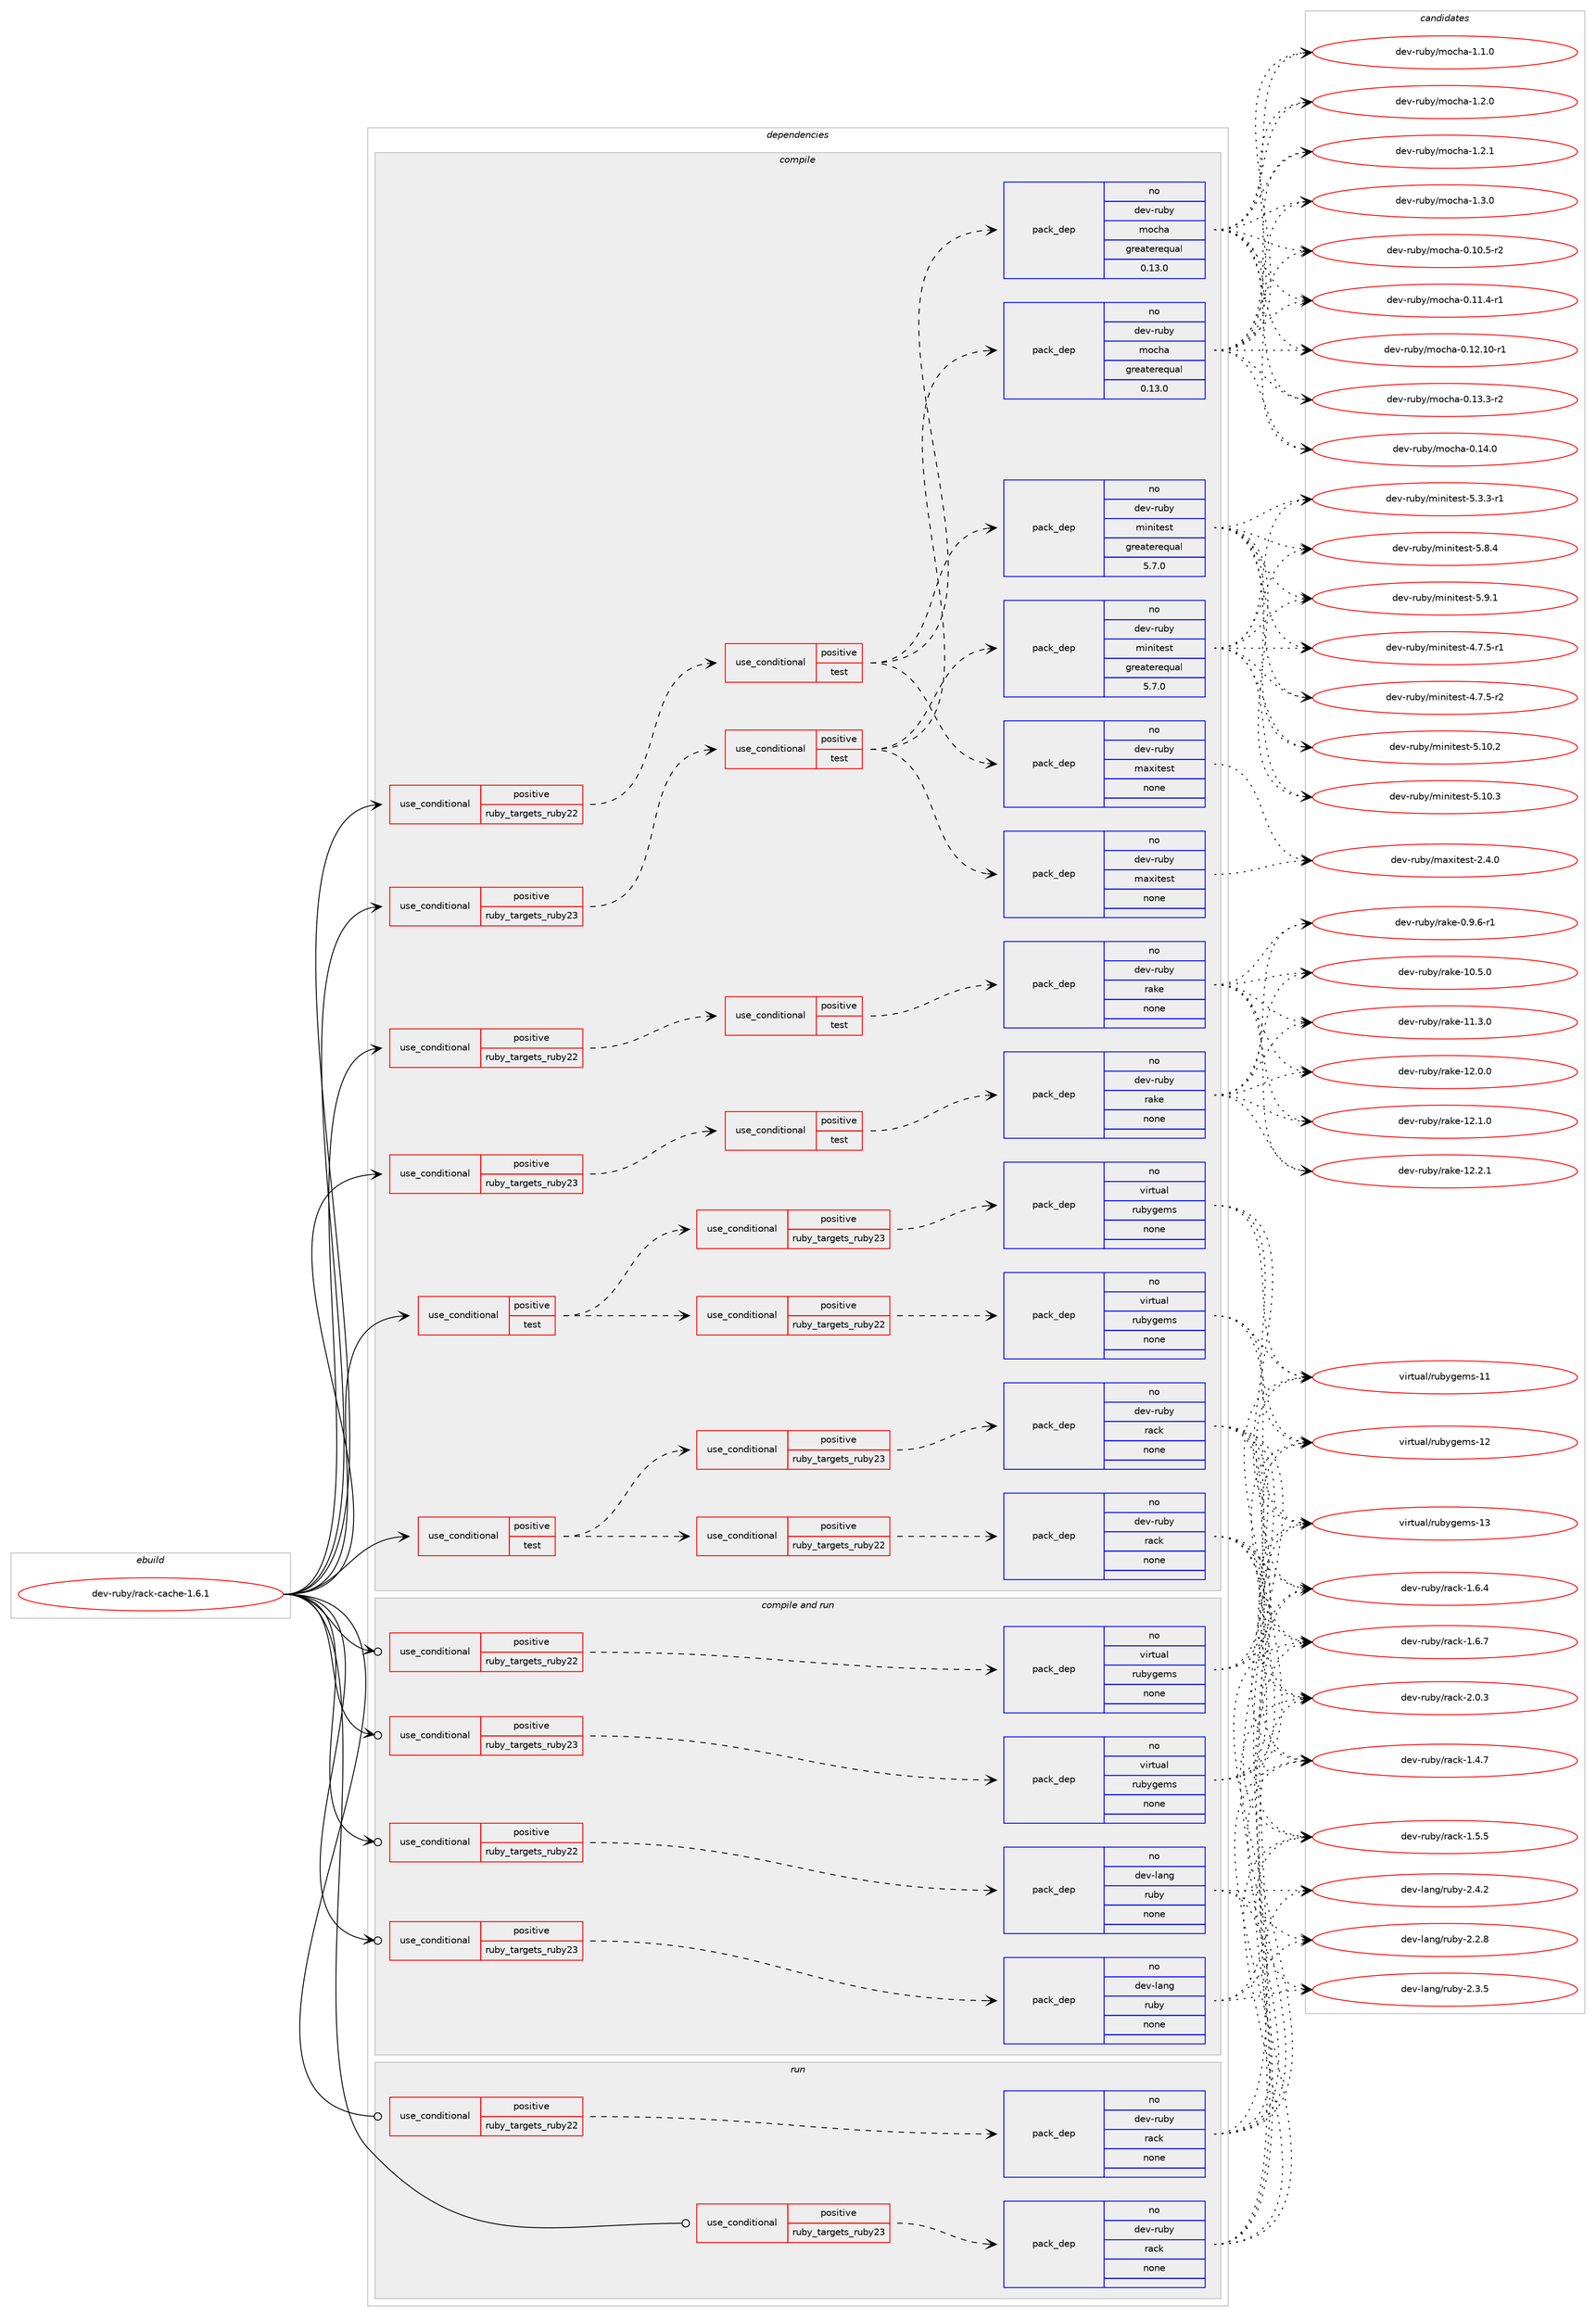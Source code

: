 digraph prolog {

# *************
# Graph options
# *************

newrank=true;
concentrate=true;
compound=true;
graph [rankdir=LR,fontname=Helvetica,fontsize=10,ranksep=1.5];#, ranksep=2.5, nodesep=0.2];
edge  [arrowhead=vee];
node  [fontname=Helvetica,fontsize=10];

# **********
# The ebuild
# **********

subgraph cluster_leftcol {
color=gray;
rank=same;
label=<<i>ebuild</i>>;
id [label="dev-ruby/rack-cache-1.6.1", color=red, width=4, href="../dev-ruby/rack-cache-1.6.1.svg"];
}

# ****************
# The dependencies
# ****************

subgraph cluster_midcol {
color=gray;
label=<<i>dependencies</i>>;
subgraph cluster_compile {
fillcolor="#eeeeee";
style=filled;
label=<<i>compile</i>>;
subgraph cond66107 {
dependency255925 [label=<<TABLE BORDER="0" CELLBORDER="1" CELLSPACING="0" CELLPADDING="4"><TR><TD ROWSPAN="3" CELLPADDING="10">use_conditional</TD></TR><TR><TD>positive</TD></TR><TR><TD>ruby_targets_ruby22</TD></TR></TABLE>>, shape=none, color=red];
subgraph cond66108 {
dependency255926 [label=<<TABLE BORDER="0" CELLBORDER="1" CELLSPACING="0" CELLPADDING="4"><TR><TD ROWSPAN="3" CELLPADDING="10">use_conditional</TD></TR><TR><TD>positive</TD></TR><TR><TD>test</TD></TR></TABLE>>, shape=none, color=red];
subgraph pack185704 {
dependency255927 [label=<<TABLE BORDER="0" CELLBORDER="1" CELLSPACING="0" CELLPADDING="4" WIDTH="220"><TR><TD ROWSPAN="6" CELLPADDING="30">pack_dep</TD></TR><TR><TD WIDTH="110">no</TD></TR><TR><TD>dev-ruby</TD></TR><TR><TD>maxitest</TD></TR><TR><TD>none</TD></TR><TR><TD></TD></TR></TABLE>>, shape=none, color=blue];
}
dependency255926:e -> dependency255927:w [weight=20,style="dashed",arrowhead="vee"];
subgraph pack185705 {
dependency255928 [label=<<TABLE BORDER="0" CELLBORDER="1" CELLSPACING="0" CELLPADDING="4" WIDTH="220"><TR><TD ROWSPAN="6" CELLPADDING="30">pack_dep</TD></TR><TR><TD WIDTH="110">no</TD></TR><TR><TD>dev-ruby</TD></TR><TR><TD>minitest</TD></TR><TR><TD>greaterequal</TD></TR><TR><TD>5.7.0</TD></TR></TABLE>>, shape=none, color=blue];
}
dependency255926:e -> dependency255928:w [weight=20,style="dashed",arrowhead="vee"];
subgraph pack185706 {
dependency255929 [label=<<TABLE BORDER="0" CELLBORDER="1" CELLSPACING="0" CELLPADDING="4" WIDTH="220"><TR><TD ROWSPAN="6" CELLPADDING="30">pack_dep</TD></TR><TR><TD WIDTH="110">no</TD></TR><TR><TD>dev-ruby</TD></TR><TR><TD>mocha</TD></TR><TR><TD>greaterequal</TD></TR><TR><TD>0.13.0</TD></TR></TABLE>>, shape=none, color=blue];
}
dependency255926:e -> dependency255929:w [weight=20,style="dashed",arrowhead="vee"];
}
dependency255925:e -> dependency255926:w [weight=20,style="dashed",arrowhead="vee"];
}
id:e -> dependency255925:w [weight=20,style="solid",arrowhead="vee"];
subgraph cond66109 {
dependency255930 [label=<<TABLE BORDER="0" CELLBORDER="1" CELLSPACING="0" CELLPADDING="4"><TR><TD ROWSPAN="3" CELLPADDING="10">use_conditional</TD></TR><TR><TD>positive</TD></TR><TR><TD>ruby_targets_ruby22</TD></TR></TABLE>>, shape=none, color=red];
subgraph cond66110 {
dependency255931 [label=<<TABLE BORDER="0" CELLBORDER="1" CELLSPACING="0" CELLPADDING="4"><TR><TD ROWSPAN="3" CELLPADDING="10">use_conditional</TD></TR><TR><TD>positive</TD></TR><TR><TD>test</TD></TR></TABLE>>, shape=none, color=red];
subgraph pack185707 {
dependency255932 [label=<<TABLE BORDER="0" CELLBORDER="1" CELLSPACING="0" CELLPADDING="4" WIDTH="220"><TR><TD ROWSPAN="6" CELLPADDING="30">pack_dep</TD></TR><TR><TD WIDTH="110">no</TD></TR><TR><TD>dev-ruby</TD></TR><TR><TD>rake</TD></TR><TR><TD>none</TD></TR><TR><TD></TD></TR></TABLE>>, shape=none, color=blue];
}
dependency255931:e -> dependency255932:w [weight=20,style="dashed",arrowhead="vee"];
}
dependency255930:e -> dependency255931:w [weight=20,style="dashed",arrowhead="vee"];
}
id:e -> dependency255930:w [weight=20,style="solid",arrowhead="vee"];
subgraph cond66111 {
dependency255933 [label=<<TABLE BORDER="0" CELLBORDER="1" CELLSPACING="0" CELLPADDING="4"><TR><TD ROWSPAN="3" CELLPADDING="10">use_conditional</TD></TR><TR><TD>positive</TD></TR><TR><TD>ruby_targets_ruby23</TD></TR></TABLE>>, shape=none, color=red];
subgraph cond66112 {
dependency255934 [label=<<TABLE BORDER="0" CELLBORDER="1" CELLSPACING="0" CELLPADDING="4"><TR><TD ROWSPAN="3" CELLPADDING="10">use_conditional</TD></TR><TR><TD>positive</TD></TR><TR><TD>test</TD></TR></TABLE>>, shape=none, color=red];
subgraph pack185708 {
dependency255935 [label=<<TABLE BORDER="0" CELLBORDER="1" CELLSPACING="0" CELLPADDING="4" WIDTH="220"><TR><TD ROWSPAN="6" CELLPADDING="30">pack_dep</TD></TR><TR><TD WIDTH="110">no</TD></TR><TR><TD>dev-ruby</TD></TR><TR><TD>maxitest</TD></TR><TR><TD>none</TD></TR><TR><TD></TD></TR></TABLE>>, shape=none, color=blue];
}
dependency255934:e -> dependency255935:w [weight=20,style="dashed",arrowhead="vee"];
subgraph pack185709 {
dependency255936 [label=<<TABLE BORDER="0" CELLBORDER="1" CELLSPACING="0" CELLPADDING="4" WIDTH="220"><TR><TD ROWSPAN="6" CELLPADDING="30">pack_dep</TD></TR><TR><TD WIDTH="110">no</TD></TR><TR><TD>dev-ruby</TD></TR><TR><TD>minitest</TD></TR><TR><TD>greaterequal</TD></TR><TR><TD>5.7.0</TD></TR></TABLE>>, shape=none, color=blue];
}
dependency255934:e -> dependency255936:w [weight=20,style="dashed",arrowhead="vee"];
subgraph pack185710 {
dependency255937 [label=<<TABLE BORDER="0" CELLBORDER="1" CELLSPACING="0" CELLPADDING="4" WIDTH="220"><TR><TD ROWSPAN="6" CELLPADDING="30">pack_dep</TD></TR><TR><TD WIDTH="110">no</TD></TR><TR><TD>dev-ruby</TD></TR><TR><TD>mocha</TD></TR><TR><TD>greaterequal</TD></TR><TR><TD>0.13.0</TD></TR></TABLE>>, shape=none, color=blue];
}
dependency255934:e -> dependency255937:w [weight=20,style="dashed",arrowhead="vee"];
}
dependency255933:e -> dependency255934:w [weight=20,style="dashed",arrowhead="vee"];
}
id:e -> dependency255933:w [weight=20,style="solid",arrowhead="vee"];
subgraph cond66113 {
dependency255938 [label=<<TABLE BORDER="0" CELLBORDER="1" CELLSPACING="0" CELLPADDING="4"><TR><TD ROWSPAN="3" CELLPADDING="10">use_conditional</TD></TR><TR><TD>positive</TD></TR><TR><TD>ruby_targets_ruby23</TD></TR></TABLE>>, shape=none, color=red];
subgraph cond66114 {
dependency255939 [label=<<TABLE BORDER="0" CELLBORDER="1" CELLSPACING="0" CELLPADDING="4"><TR><TD ROWSPAN="3" CELLPADDING="10">use_conditional</TD></TR><TR><TD>positive</TD></TR><TR><TD>test</TD></TR></TABLE>>, shape=none, color=red];
subgraph pack185711 {
dependency255940 [label=<<TABLE BORDER="0" CELLBORDER="1" CELLSPACING="0" CELLPADDING="4" WIDTH="220"><TR><TD ROWSPAN="6" CELLPADDING="30">pack_dep</TD></TR><TR><TD WIDTH="110">no</TD></TR><TR><TD>dev-ruby</TD></TR><TR><TD>rake</TD></TR><TR><TD>none</TD></TR><TR><TD></TD></TR></TABLE>>, shape=none, color=blue];
}
dependency255939:e -> dependency255940:w [weight=20,style="dashed",arrowhead="vee"];
}
dependency255938:e -> dependency255939:w [weight=20,style="dashed",arrowhead="vee"];
}
id:e -> dependency255938:w [weight=20,style="solid",arrowhead="vee"];
subgraph cond66115 {
dependency255941 [label=<<TABLE BORDER="0" CELLBORDER="1" CELLSPACING="0" CELLPADDING="4"><TR><TD ROWSPAN="3" CELLPADDING="10">use_conditional</TD></TR><TR><TD>positive</TD></TR><TR><TD>test</TD></TR></TABLE>>, shape=none, color=red];
subgraph cond66116 {
dependency255942 [label=<<TABLE BORDER="0" CELLBORDER="1" CELLSPACING="0" CELLPADDING="4"><TR><TD ROWSPAN="3" CELLPADDING="10">use_conditional</TD></TR><TR><TD>positive</TD></TR><TR><TD>ruby_targets_ruby22</TD></TR></TABLE>>, shape=none, color=red];
subgraph pack185712 {
dependency255943 [label=<<TABLE BORDER="0" CELLBORDER="1" CELLSPACING="0" CELLPADDING="4" WIDTH="220"><TR><TD ROWSPAN="6" CELLPADDING="30">pack_dep</TD></TR><TR><TD WIDTH="110">no</TD></TR><TR><TD>dev-ruby</TD></TR><TR><TD>rack</TD></TR><TR><TD>none</TD></TR><TR><TD></TD></TR></TABLE>>, shape=none, color=blue];
}
dependency255942:e -> dependency255943:w [weight=20,style="dashed",arrowhead="vee"];
}
dependency255941:e -> dependency255942:w [weight=20,style="dashed",arrowhead="vee"];
subgraph cond66117 {
dependency255944 [label=<<TABLE BORDER="0" CELLBORDER="1" CELLSPACING="0" CELLPADDING="4"><TR><TD ROWSPAN="3" CELLPADDING="10">use_conditional</TD></TR><TR><TD>positive</TD></TR><TR><TD>ruby_targets_ruby23</TD></TR></TABLE>>, shape=none, color=red];
subgraph pack185713 {
dependency255945 [label=<<TABLE BORDER="0" CELLBORDER="1" CELLSPACING="0" CELLPADDING="4" WIDTH="220"><TR><TD ROWSPAN="6" CELLPADDING="30">pack_dep</TD></TR><TR><TD WIDTH="110">no</TD></TR><TR><TD>dev-ruby</TD></TR><TR><TD>rack</TD></TR><TR><TD>none</TD></TR><TR><TD></TD></TR></TABLE>>, shape=none, color=blue];
}
dependency255944:e -> dependency255945:w [weight=20,style="dashed",arrowhead="vee"];
}
dependency255941:e -> dependency255944:w [weight=20,style="dashed",arrowhead="vee"];
}
id:e -> dependency255941:w [weight=20,style="solid",arrowhead="vee"];
subgraph cond66118 {
dependency255946 [label=<<TABLE BORDER="0" CELLBORDER="1" CELLSPACING="0" CELLPADDING="4"><TR><TD ROWSPAN="3" CELLPADDING="10">use_conditional</TD></TR><TR><TD>positive</TD></TR><TR><TD>test</TD></TR></TABLE>>, shape=none, color=red];
subgraph cond66119 {
dependency255947 [label=<<TABLE BORDER="0" CELLBORDER="1" CELLSPACING="0" CELLPADDING="4"><TR><TD ROWSPAN="3" CELLPADDING="10">use_conditional</TD></TR><TR><TD>positive</TD></TR><TR><TD>ruby_targets_ruby22</TD></TR></TABLE>>, shape=none, color=red];
subgraph pack185714 {
dependency255948 [label=<<TABLE BORDER="0" CELLBORDER="1" CELLSPACING="0" CELLPADDING="4" WIDTH="220"><TR><TD ROWSPAN="6" CELLPADDING="30">pack_dep</TD></TR><TR><TD WIDTH="110">no</TD></TR><TR><TD>virtual</TD></TR><TR><TD>rubygems</TD></TR><TR><TD>none</TD></TR><TR><TD></TD></TR></TABLE>>, shape=none, color=blue];
}
dependency255947:e -> dependency255948:w [weight=20,style="dashed",arrowhead="vee"];
}
dependency255946:e -> dependency255947:w [weight=20,style="dashed",arrowhead="vee"];
subgraph cond66120 {
dependency255949 [label=<<TABLE BORDER="0" CELLBORDER="1" CELLSPACING="0" CELLPADDING="4"><TR><TD ROWSPAN="3" CELLPADDING="10">use_conditional</TD></TR><TR><TD>positive</TD></TR><TR><TD>ruby_targets_ruby23</TD></TR></TABLE>>, shape=none, color=red];
subgraph pack185715 {
dependency255950 [label=<<TABLE BORDER="0" CELLBORDER="1" CELLSPACING="0" CELLPADDING="4" WIDTH="220"><TR><TD ROWSPAN="6" CELLPADDING="30">pack_dep</TD></TR><TR><TD WIDTH="110">no</TD></TR><TR><TD>virtual</TD></TR><TR><TD>rubygems</TD></TR><TR><TD>none</TD></TR><TR><TD></TD></TR></TABLE>>, shape=none, color=blue];
}
dependency255949:e -> dependency255950:w [weight=20,style="dashed",arrowhead="vee"];
}
dependency255946:e -> dependency255949:w [weight=20,style="dashed",arrowhead="vee"];
}
id:e -> dependency255946:w [weight=20,style="solid",arrowhead="vee"];
}
subgraph cluster_compileandrun {
fillcolor="#eeeeee";
style=filled;
label=<<i>compile and run</i>>;
subgraph cond66121 {
dependency255951 [label=<<TABLE BORDER="0" CELLBORDER="1" CELLSPACING="0" CELLPADDING="4"><TR><TD ROWSPAN="3" CELLPADDING="10">use_conditional</TD></TR><TR><TD>positive</TD></TR><TR><TD>ruby_targets_ruby22</TD></TR></TABLE>>, shape=none, color=red];
subgraph pack185716 {
dependency255952 [label=<<TABLE BORDER="0" CELLBORDER="1" CELLSPACING="0" CELLPADDING="4" WIDTH="220"><TR><TD ROWSPAN="6" CELLPADDING="30">pack_dep</TD></TR><TR><TD WIDTH="110">no</TD></TR><TR><TD>dev-lang</TD></TR><TR><TD>ruby</TD></TR><TR><TD>none</TD></TR><TR><TD></TD></TR></TABLE>>, shape=none, color=blue];
}
dependency255951:e -> dependency255952:w [weight=20,style="dashed",arrowhead="vee"];
}
id:e -> dependency255951:w [weight=20,style="solid",arrowhead="odotvee"];
subgraph cond66122 {
dependency255953 [label=<<TABLE BORDER="0" CELLBORDER="1" CELLSPACING="0" CELLPADDING="4"><TR><TD ROWSPAN="3" CELLPADDING="10">use_conditional</TD></TR><TR><TD>positive</TD></TR><TR><TD>ruby_targets_ruby22</TD></TR></TABLE>>, shape=none, color=red];
subgraph pack185717 {
dependency255954 [label=<<TABLE BORDER="0" CELLBORDER="1" CELLSPACING="0" CELLPADDING="4" WIDTH="220"><TR><TD ROWSPAN="6" CELLPADDING="30">pack_dep</TD></TR><TR><TD WIDTH="110">no</TD></TR><TR><TD>virtual</TD></TR><TR><TD>rubygems</TD></TR><TR><TD>none</TD></TR><TR><TD></TD></TR></TABLE>>, shape=none, color=blue];
}
dependency255953:e -> dependency255954:w [weight=20,style="dashed",arrowhead="vee"];
}
id:e -> dependency255953:w [weight=20,style="solid",arrowhead="odotvee"];
subgraph cond66123 {
dependency255955 [label=<<TABLE BORDER="0" CELLBORDER="1" CELLSPACING="0" CELLPADDING="4"><TR><TD ROWSPAN="3" CELLPADDING="10">use_conditional</TD></TR><TR><TD>positive</TD></TR><TR><TD>ruby_targets_ruby23</TD></TR></TABLE>>, shape=none, color=red];
subgraph pack185718 {
dependency255956 [label=<<TABLE BORDER="0" CELLBORDER="1" CELLSPACING="0" CELLPADDING="4" WIDTH="220"><TR><TD ROWSPAN="6" CELLPADDING="30">pack_dep</TD></TR><TR><TD WIDTH="110">no</TD></TR><TR><TD>dev-lang</TD></TR><TR><TD>ruby</TD></TR><TR><TD>none</TD></TR><TR><TD></TD></TR></TABLE>>, shape=none, color=blue];
}
dependency255955:e -> dependency255956:w [weight=20,style="dashed",arrowhead="vee"];
}
id:e -> dependency255955:w [weight=20,style="solid",arrowhead="odotvee"];
subgraph cond66124 {
dependency255957 [label=<<TABLE BORDER="0" CELLBORDER="1" CELLSPACING="0" CELLPADDING="4"><TR><TD ROWSPAN="3" CELLPADDING="10">use_conditional</TD></TR><TR><TD>positive</TD></TR><TR><TD>ruby_targets_ruby23</TD></TR></TABLE>>, shape=none, color=red];
subgraph pack185719 {
dependency255958 [label=<<TABLE BORDER="0" CELLBORDER="1" CELLSPACING="0" CELLPADDING="4" WIDTH="220"><TR><TD ROWSPAN="6" CELLPADDING="30">pack_dep</TD></TR><TR><TD WIDTH="110">no</TD></TR><TR><TD>virtual</TD></TR><TR><TD>rubygems</TD></TR><TR><TD>none</TD></TR><TR><TD></TD></TR></TABLE>>, shape=none, color=blue];
}
dependency255957:e -> dependency255958:w [weight=20,style="dashed",arrowhead="vee"];
}
id:e -> dependency255957:w [weight=20,style="solid",arrowhead="odotvee"];
}
subgraph cluster_run {
fillcolor="#eeeeee";
style=filled;
label=<<i>run</i>>;
subgraph cond66125 {
dependency255959 [label=<<TABLE BORDER="0" CELLBORDER="1" CELLSPACING="0" CELLPADDING="4"><TR><TD ROWSPAN="3" CELLPADDING="10">use_conditional</TD></TR><TR><TD>positive</TD></TR><TR><TD>ruby_targets_ruby22</TD></TR></TABLE>>, shape=none, color=red];
subgraph pack185720 {
dependency255960 [label=<<TABLE BORDER="0" CELLBORDER="1" CELLSPACING="0" CELLPADDING="4" WIDTH="220"><TR><TD ROWSPAN="6" CELLPADDING="30">pack_dep</TD></TR><TR><TD WIDTH="110">no</TD></TR><TR><TD>dev-ruby</TD></TR><TR><TD>rack</TD></TR><TR><TD>none</TD></TR><TR><TD></TD></TR></TABLE>>, shape=none, color=blue];
}
dependency255959:e -> dependency255960:w [weight=20,style="dashed",arrowhead="vee"];
}
id:e -> dependency255959:w [weight=20,style="solid",arrowhead="odot"];
subgraph cond66126 {
dependency255961 [label=<<TABLE BORDER="0" CELLBORDER="1" CELLSPACING="0" CELLPADDING="4"><TR><TD ROWSPAN="3" CELLPADDING="10">use_conditional</TD></TR><TR><TD>positive</TD></TR><TR><TD>ruby_targets_ruby23</TD></TR></TABLE>>, shape=none, color=red];
subgraph pack185721 {
dependency255962 [label=<<TABLE BORDER="0" CELLBORDER="1" CELLSPACING="0" CELLPADDING="4" WIDTH="220"><TR><TD ROWSPAN="6" CELLPADDING="30">pack_dep</TD></TR><TR><TD WIDTH="110">no</TD></TR><TR><TD>dev-ruby</TD></TR><TR><TD>rack</TD></TR><TR><TD>none</TD></TR><TR><TD></TD></TR></TABLE>>, shape=none, color=blue];
}
dependency255961:e -> dependency255962:w [weight=20,style="dashed",arrowhead="vee"];
}
id:e -> dependency255961:w [weight=20,style="solid",arrowhead="odot"];
}
}

# **************
# The candidates
# **************

subgraph cluster_choices {
rank=same;
color=gray;
label=<<i>candidates</i>>;

subgraph choice185704 {
color=black;
nodesep=1;
choice10010111845114117981214710997120105116101115116455046524648 [label="dev-ruby/maxitest-2.4.0", color=red, width=4,href="../dev-ruby/maxitest-2.4.0.svg"];
dependency255927:e -> choice10010111845114117981214710997120105116101115116455046524648:w [style=dotted,weight="100"];
}
subgraph choice185705 {
color=black;
nodesep=1;
choice1001011184511411798121471091051101051161011151164552465546534511449 [label="dev-ruby/minitest-4.7.5-r1", color=red, width=4,href="../dev-ruby/minitest-4.7.5-r1.svg"];
choice1001011184511411798121471091051101051161011151164552465546534511450 [label="dev-ruby/minitest-4.7.5-r2", color=red, width=4,href="../dev-ruby/minitest-4.7.5-r2.svg"];
choice10010111845114117981214710910511010511610111511645534649484650 [label="dev-ruby/minitest-5.10.2", color=red, width=4,href="../dev-ruby/minitest-5.10.2.svg"];
choice10010111845114117981214710910511010511610111511645534649484651 [label="dev-ruby/minitest-5.10.3", color=red, width=4,href="../dev-ruby/minitest-5.10.3.svg"];
choice1001011184511411798121471091051101051161011151164553465146514511449 [label="dev-ruby/minitest-5.3.3-r1", color=red, width=4,href="../dev-ruby/minitest-5.3.3-r1.svg"];
choice100101118451141179812147109105110105116101115116455346564652 [label="dev-ruby/minitest-5.8.4", color=red, width=4,href="../dev-ruby/minitest-5.8.4.svg"];
choice100101118451141179812147109105110105116101115116455346574649 [label="dev-ruby/minitest-5.9.1", color=red, width=4,href="../dev-ruby/minitest-5.9.1.svg"];
dependency255928:e -> choice1001011184511411798121471091051101051161011151164552465546534511449:w [style=dotted,weight="100"];
dependency255928:e -> choice1001011184511411798121471091051101051161011151164552465546534511450:w [style=dotted,weight="100"];
dependency255928:e -> choice10010111845114117981214710910511010511610111511645534649484650:w [style=dotted,weight="100"];
dependency255928:e -> choice10010111845114117981214710910511010511610111511645534649484651:w [style=dotted,weight="100"];
dependency255928:e -> choice1001011184511411798121471091051101051161011151164553465146514511449:w [style=dotted,weight="100"];
dependency255928:e -> choice100101118451141179812147109105110105116101115116455346564652:w [style=dotted,weight="100"];
dependency255928:e -> choice100101118451141179812147109105110105116101115116455346574649:w [style=dotted,weight="100"];
}
subgraph choice185706 {
color=black;
nodesep=1;
choice1001011184511411798121471091119910497454846494846534511450 [label="dev-ruby/mocha-0.10.5-r2", color=red, width=4,href="../dev-ruby/mocha-0.10.5-r2.svg"];
choice1001011184511411798121471091119910497454846494946524511449 [label="dev-ruby/mocha-0.11.4-r1", color=red, width=4,href="../dev-ruby/mocha-0.11.4-r1.svg"];
choice100101118451141179812147109111991049745484649504649484511449 [label="dev-ruby/mocha-0.12.10-r1", color=red, width=4,href="../dev-ruby/mocha-0.12.10-r1.svg"];
choice1001011184511411798121471091119910497454846495146514511450 [label="dev-ruby/mocha-0.13.3-r2", color=red, width=4,href="../dev-ruby/mocha-0.13.3-r2.svg"];
choice100101118451141179812147109111991049745484649524648 [label="dev-ruby/mocha-0.14.0", color=red, width=4,href="../dev-ruby/mocha-0.14.0.svg"];
choice1001011184511411798121471091119910497454946494648 [label="dev-ruby/mocha-1.1.0", color=red, width=4,href="../dev-ruby/mocha-1.1.0.svg"];
choice1001011184511411798121471091119910497454946504648 [label="dev-ruby/mocha-1.2.0", color=red, width=4,href="../dev-ruby/mocha-1.2.0.svg"];
choice1001011184511411798121471091119910497454946504649 [label="dev-ruby/mocha-1.2.1", color=red, width=4,href="../dev-ruby/mocha-1.2.1.svg"];
choice1001011184511411798121471091119910497454946514648 [label="dev-ruby/mocha-1.3.0", color=red, width=4,href="../dev-ruby/mocha-1.3.0.svg"];
dependency255929:e -> choice1001011184511411798121471091119910497454846494846534511450:w [style=dotted,weight="100"];
dependency255929:e -> choice1001011184511411798121471091119910497454846494946524511449:w [style=dotted,weight="100"];
dependency255929:e -> choice100101118451141179812147109111991049745484649504649484511449:w [style=dotted,weight="100"];
dependency255929:e -> choice1001011184511411798121471091119910497454846495146514511450:w [style=dotted,weight="100"];
dependency255929:e -> choice100101118451141179812147109111991049745484649524648:w [style=dotted,weight="100"];
dependency255929:e -> choice1001011184511411798121471091119910497454946494648:w [style=dotted,weight="100"];
dependency255929:e -> choice1001011184511411798121471091119910497454946504648:w [style=dotted,weight="100"];
dependency255929:e -> choice1001011184511411798121471091119910497454946504649:w [style=dotted,weight="100"];
dependency255929:e -> choice1001011184511411798121471091119910497454946514648:w [style=dotted,weight="100"];
}
subgraph choice185707 {
color=black;
nodesep=1;
choice100101118451141179812147114971071014548465746544511449 [label="dev-ruby/rake-0.9.6-r1", color=red, width=4,href="../dev-ruby/rake-0.9.6-r1.svg"];
choice1001011184511411798121471149710710145494846534648 [label="dev-ruby/rake-10.5.0", color=red, width=4,href="../dev-ruby/rake-10.5.0.svg"];
choice1001011184511411798121471149710710145494946514648 [label="dev-ruby/rake-11.3.0", color=red, width=4,href="../dev-ruby/rake-11.3.0.svg"];
choice1001011184511411798121471149710710145495046484648 [label="dev-ruby/rake-12.0.0", color=red, width=4,href="../dev-ruby/rake-12.0.0.svg"];
choice1001011184511411798121471149710710145495046494648 [label="dev-ruby/rake-12.1.0", color=red, width=4,href="../dev-ruby/rake-12.1.0.svg"];
choice1001011184511411798121471149710710145495046504649 [label="dev-ruby/rake-12.2.1", color=red, width=4,href="../dev-ruby/rake-12.2.1.svg"];
dependency255932:e -> choice100101118451141179812147114971071014548465746544511449:w [style=dotted,weight="100"];
dependency255932:e -> choice1001011184511411798121471149710710145494846534648:w [style=dotted,weight="100"];
dependency255932:e -> choice1001011184511411798121471149710710145494946514648:w [style=dotted,weight="100"];
dependency255932:e -> choice1001011184511411798121471149710710145495046484648:w [style=dotted,weight="100"];
dependency255932:e -> choice1001011184511411798121471149710710145495046494648:w [style=dotted,weight="100"];
dependency255932:e -> choice1001011184511411798121471149710710145495046504649:w [style=dotted,weight="100"];
}
subgraph choice185708 {
color=black;
nodesep=1;
choice10010111845114117981214710997120105116101115116455046524648 [label="dev-ruby/maxitest-2.4.0", color=red, width=4,href="../dev-ruby/maxitest-2.4.0.svg"];
dependency255935:e -> choice10010111845114117981214710997120105116101115116455046524648:w [style=dotted,weight="100"];
}
subgraph choice185709 {
color=black;
nodesep=1;
choice1001011184511411798121471091051101051161011151164552465546534511449 [label="dev-ruby/minitest-4.7.5-r1", color=red, width=4,href="../dev-ruby/minitest-4.7.5-r1.svg"];
choice1001011184511411798121471091051101051161011151164552465546534511450 [label="dev-ruby/minitest-4.7.5-r2", color=red, width=4,href="../dev-ruby/minitest-4.7.5-r2.svg"];
choice10010111845114117981214710910511010511610111511645534649484650 [label="dev-ruby/minitest-5.10.2", color=red, width=4,href="../dev-ruby/minitest-5.10.2.svg"];
choice10010111845114117981214710910511010511610111511645534649484651 [label="dev-ruby/minitest-5.10.3", color=red, width=4,href="../dev-ruby/minitest-5.10.3.svg"];
choice1001011184511411798121471091051101051161011151164553465146514511449 [label="dev-ruby/minitest-5.3.3-r1", color=red, width=4,href="../dev-ruby/minitest-5.3.3-r1.svg"];
choice100101118451141179812147109105110105116101115116455346564652 [label="dev-ruby/minitest-5.8.4", color=red, width=4,href="../dev-ruby/minitest-5.8.4.svg"];
choice100101118451141179812147109105110105116101115116455346574649 [label="dev-ruby/minitest-5.9.1", color=red, width=4,href="../dev-ruby/minitest-5.9.1.svg"];
dependency255936:e -> choice1001011184511411798121471091051101051161011151164552465546534511449:w [style=dotted,weight="100"];
dependency255936:e -> choice1001011184511411798121471091051101051161011151164552465546534511450:w [style=dotted,weight="100"];
dependency255936:e -> choice10010111845114117981214710910511010511610111511645534649484650:w [style=dotted,weight="100"];
dependency255936:e -> choice10010111845114117981214710910511010511610111511645534649484651:w [style=dotted,weight="100"];
dependency255936:e -> choice1001011184511411798121471091051101051161011151164553465146514511449:w [style=dotted,weight="100"];
dependency255936:e -> choice100101118451141179812147109105110105116101115116455346564652:w [style=dotted,weight="100"];
dependency255936:e -> choice100101118451141179812147109105110105116101115116455346574649:w [style=dotted,weight="100"];
}
subgraph choice185710 {
color=black;
nodesep=1;
choice1001011184511411798121471091119910497454846494846534511450 [label="dev-ruby/mocha-0.10.5-r2", color=red, width=4,href="../dev-ruby/mocha-0.10.5-r2.svg"];
choice1001011184511411798121471091119910497454846494946524511449 [label="dev-ruby/mocha-0.11.4-r1", color=red, width=4,href="../dev-ruby/mocha-0.11.4-r1.svg"];
choice100101118451141179812147109111991049745484649504649484511449 [label="dev-ruby/mocha-0.12.10-r1", color=red, width=4,href="../dev-ruby/mocha-0.12.10-r1.svg"];
choice1001011184511411798121471091119910497454846495146514511450 [label="dev-ruby/mocha-0.13.3-r2", color=red, width=4,href="../dev-ruby/mocha-0.13.3-r2.svg"];
choice100101118451141179812147109111991049745484649524648 [label="dev-ruby/mocha-0.14.0", color=red, width=4,href="../dev-ruby/mocha-0.14.0.svg"];
choice1001011184511411798121471091119910497454946494648 [label="dev-ruby/mocha-1.1.0", color=red, width=4,href="../dev-ruby/mocha-1.1.0.svg"];
choice1001011184511411798121471091119910497454946504648 [label="dev-ruby/mocha-1.2.0", color=red, width=4,href="../dev-ruby/mocha-1.2.0.svg"];
choice1001011184511411798121471091119910497454946504649 [label="dev-ruby/mocha-1.2.1", color=red, width=4,href="../dev-ruby/mocha-1.2.1.svg"];
choice1001011184511411798121471091119910497454946514648 [label="dev-ruby/mocha-1.3.0", color=red, width=4,href="../dev-ruby/mocha-1.3.0.svg"];
dependency255937:e -> choice1001011184511411798121471091119910497454846494846534511450:w [style=dotted,weight="100"];
dependency255937:e -> choice1001011184511411798121471091119910497454846494946524511449:w [style=dotted,weight="100"];
dependency255937:e -> choice100101118451141179812147109111991049745484649504649484511449:w [style=dotted,weight="100"];
dependency255937:e -> choice1001011184511411798121471091119910497454846495146514511450:w [style=dotted,weight="100"];
dependency255937:e -> choice100101118451141179812147109111991049745484649524648:w [style=dotted,weight="100"];
dependency255937:e -> choice1001011184511411798121471091119910497454946494648:w [style=dotted,weight="100"];
dependency255937:e -> choice1001011184511411798121471091119910497454946504648:w [style=dotted,weight="100"];
dependency255937:e -> choice1001011184511411798121471091119910497454946504649:w [style=dotted,weight="100"];
dependency255937:e -> choice1001011184511411798121471091119910497454946514648:w [style=dotted,weight="100"];
}
subgraph choice185711 {
color=black;
nodesep=1;
choice100101118451141179812147114971071014548465746544511449 [label="dev-ruby/rake-0.9.6-r1", color=red, width=4,href="../dev-ruby/rake-0.9.6-r1.svg"];
choice1001011184511411798121471149710710145494846534648 [label="dev-ruby/rake-10.5.0", color=red, width=4,href="../dev-ruby/rake-10.5.0.svg"];
choice1001011184511411798121471149710710145494946514648 [label="dev-ruby/rake-11.3.0", color=red, width=4,href="../dev-ruby/rake-11.3.0.svg"];
choice1001011184511411798121471149710710145495046484648 [label="dev-ruby/rake-12.0.0", color=red, width=4,href="../dev-ruby/rake-12.0.0.svg"];
choice1001011184511411798121471149710710145495046494648 [label="dev-ruby/rake-12.1.0", color=red, width=4,href="../dev-ruby/rake-12.1.0.svg"];
choice1001011184511411798121471149710710145495046504649 [label="dev-ruby/rake-12.2.1", color=red, width=4,href="../dev-ruby/rake-12.2.1.svg"];
dependency255940:e -> choice100101118451141179812147114971071014548465746544511449:w [style=dotted,weight="100"];
dependency255940:e -> choice1001011184511411798121471149710710145494846534648:w [style=dotted,weight="100"];
dependency255940:e -> choice1001011184511411798121471149710710145494946514648:w [style=dotted,weight="100"];
dependency255940:e -> choice1001011184511411798121471149710710145495046484648:w [style=dotted,weight="100"];
dependency255940:e -> choice1001011184511411798121471149710710145495046494648:w [style=dotted,weight="100"];
dependency255940:e -> choice1001011184511411798121471149710710145495046504649:w [style=dotted,weight="100"];
}
subgraph choice185712 {
color=black;
nodesep=1;
choice1001011184511411798121471149799107454946524655 [label="dev-ruby/rack-1.4.7", color=red, width=4,href="../dev-ruby/rack-1.4.7.svg"];
choice1001011184511411798121471149799107454946534653 [label="dev-ruby/rack-1.5.5", color=red, width=4,href="../dev-ruby/rack-1.5.5.svg"];
choice1001011184511411798121471149799107454946544652 [label="dev-ruby/rack-1.6.4", color=red, width=4,href="../dev-ruby/rack-1.6.4.svg"];
choice1001011184511411798121471149799107454946544655 [label="dev-ruby/rack-1.6.7", color=red, width=4,href="../dev-ruby/rack-1.6.7.svg"];
choice1001011184511411798121471149799107455046484651 [label="dev-ruby/rack-2.0.3", color=red, width=4,href="../dev-ruby/rack-2.0.3.svg"];
dependency255943:e -> choice1001011184511411798121471149799107454946524655:w [style=dotted,weight="100"];
dependency255943:e -> choice1001011184511411798121471149799107454946534653:w [style=dotted,weight="100"];
dependency255943:e -> choice1001011184511411798121471149799107454946544652:w [style=dotted,weight="100"];
dependency255943:e -> choice1001011184511411798121471149799107454946544655:w [style=dotted,weight="100"];
dependency255943:e -> choice1001011184511411798121471149799107455046484651:w [style=dotted,weight="100"];
}
subgraph choice185713 {
color=black;
nodesep=1;
choice1001011184511411798121471149799107454946524655 [label="dev-ruby/rack-1.4.7", color=red, width=4,href="../dev-ruby/rack-1.4.7.svg"];
choice1001011184511411798121471149799107454946534653 [label="dev-ruby/rack-1.5.5", color=red, width=4,href="../dev-ruby/rack-1.5.5.svg"];
choice1001011184511411798121471149799107454946544652 [label="dev-ruby/rack-1.6.4", color=red, width=4,href="../dev-ruby/rack-1.6.4.svg"];
choice1001011184511411798121471149799107454946544655 [label="dev-ruby/rack-1.6.7", color=red, width=4,href="../dev-ruby/rack-1.6.7.svg"];
choice1001011184511411798121471149799107455046484651 [label="dev-ruby/rack-2.0.3", color=red, width=4,href="../dev-ruby/rack-2.0.3.svg"];
dependency255945:e -> choice1001011184511411798121471149799107454946524655:w [style=dotted,weight="100"];
dependency255945:e -> choice1001011184511411798121471149799107454946534653:w [style=dotted,weight="100"];
dependency255945:e -> choice1001011184511411798121471149799107454946544652:w [style=dotted,weight="100"];
dependency255945:e -> choice1001011184511411798121471149799107454946544655:w [style=dotted,weight="100"];
dependency255945:e -> choice1001011184511411798121471149799107455046484651:w [style=dotted,weight="100"];
}
subgraph choice185714 {
color=black;
nodesep=1;
choice118105114116117971084711411798121103101109115454949 [label="virtual/rubygems-11", color=red, width=4,href="../virtual/rubygems-11.svg"];
choice118105114116117971084711411798121103101109115454950 [label="virtual/rubygems-12", color=red, width=4,href="../virtual/rubygems-12.svg"];
choice118105114116117971084711411798121103101109115454951 [label="virtual/rubygems-13", color=red, width=4,href="../virtual/rubygems-13.svg"];
dependency255948:e -> choice118105114116117971084711411798121103101109115454949:w [style=dotted,weight="100"];
dependency255948:e -> choice118105114116117971084711411798121103101109115454950:w [style=dotted,weight="100"];
dependency255948:e -> choice118105114116117971084711411798121103101109115454951:w [style=dotted,weight="100"];
}
subgraph choice185715 {
color=black;
nodesep=1;
choice118105114116117971084711411798121103101109115454949 [label="virtual/rubygems-11", color=red, width=4,href="../virtual/rubygems-11.svg"];
choice118105114116117971084711411798121103101109115454950 [label="virtual/rubygems-12", color=red, width=4,href="../virtual/rubygems-12.svg"];
choice118105114116117971084711411798121103101109115454951 [label="virtual/rubygems-13", color=red, width=4,href="../virtual/rubygems-13.svg"];
dependency255950:e -> choice118105114116117971084711411798121103101109115454949:w [style=dotted,weight="100"];
dependency255950:e -> choice118105114116117971084711411798121103101109115454950:w [style=dotted,weight="100"];
dependency255950:e -> choice118105114116117971084711411798121103101109115454951:w [style=dotted,weight="100"];
}
subgraph choice185716 {
color=black;
nodesep=1;
choice10010111845108971101034711411798121455046504656 [label="dev-lang/ruby-2.2.8", color=red, width=4,href="../dev-lang/ruby-2.2.8.svg"];
choice10010111845108971101034711411798121455046514653 [label="dev-lang/ruby-2.3.5", color=red, width=4,href="../dev-lang/ruby-2.3.5.svg"];
choice10010111845108971101034711411798121455046524650 [label="dev-lang/ruby-2.4.2", color=red, width=4,href="../dev-lang/ruby-2.4.2.svg"];
dependency255952:e -> choice10010111845108971101034711411798121455046504656:w [style=dotted,weight="100"];
dependency255952:e -> choice10010111845108971101034711411798121455046514653:w [style=dotted,weight="100"];
dependency255952:e -> choice10010111845108971101034711411798121455046524650:w [style=dotted,weight="100"];
}
subgraph choice185717 {
color=black;
nodesep=1;
choice118105114116117971084711411798121103101109115454949 [label="virtual/rubygems-11", color=red, width=4,href="../virtual/rubygems-11.svg"];
choice118105114116117971084711411798121103101109115454950 [label="virtual/rubygems-12", color=red, width=4,href="../virtual/rubygems-12.svg"];
choice118105114116117971084711411798121103101109115454951 [label="virtual/rubygems-13", color=red, width=4,href="../virtual/rubygems-13.svg"];
dependency255954:e -> choice118105114116117971084711411798121103101109115454949:w [style=dotted,weight="100"];
dependency255954:e -> choice118105114116117971084711411798121103101109115454950:w [style=dotted,weight="100"];
dependency255954:e -> choice118105114116117971084711411798121103101109115454951:w [style=dotted,weight="100"];
}
subgraph choice185718 {
color=black;
nodesep=1;
choice10010111845108971101034711411798121455046504656 [label="dev-lang/ruby-2.2.8", color=red, width=4,href="../dev-lang/ruby-2.2.8.svg"];
choice10010111845108971101034711411798121455046514653 [label="dev-lang/ruby-2.3.5", color=red, width=4,href="../dev-lang/ruby-2.3.5.svg"];
choice10010111845108971101034711411798121455046524650 [label="dev-lang/ruby-2.4.2", color=red, width=4,href="../dev-lang/ruby-2.4.2.svg"];
dependency255956:e -> choice10010111845108971101034711411798121455046504656:w [style=dotted,weight="100"];
dependency255956:e -> choice10010111845108971101034711411798121455046514653:w [style=dotted,weight="100"];
dependency255956:e -> choice10010111845108971101034711411798121455046524650:w [style=dotted,weight="100"];
}
subgraph choice185719 {
color=black;
nodesep=1;
choice118105114116117971084711411798121103101109115454949 [label="virtual/rubygems-11", color=red, width=4,href="../virtual/rubygems-11.svg"];
choice118105114116117971084711411798121103101109115454950 [label="virtual/rubygems-12", color=red, width=4,href="../virtual/rubygems-12.svg"];
choice118105114116117971084711411798121103101109115454951 [label="virtual/rubygems-13", color=red, width=4,href="../virtual/rubygems-13.svg"];
dependency255958:e -> choice118105114116117971084711411798121103101109115454949:w [style=dotted,weight="100"];
dependency255958:e -> choice118105114116117971084711411798121103101109115454950:w [style=dotted,weight="100"];
dependency255958:e -> choice118105114116117971084711411798121103101109115454951:w [style=dotted,weight="100"];
}
subgraph choice185720 {
color=black;
nodesep=1;
choice1001011184511411798121471149799107454946524655 [label="dev-ruby/rack-1.4.7", color=red, width=4,href="../dev-ruby/rack-1.4.7.svg"];
choice1001011184511411798121471149799107454946534653 [label="dev-ruby/rack-1.5.5", color=red, width=4,href="../dev-ruby/rack-1.5.5.svg"];
choice1001011184511411798121471149799107454946544652 [label="dev-ruby/rack-1.6.4", color=red, width=4,href="../dev-ruby/rack-1.6.4.svg"];
choice1001011184511411798121471149799107454946544655 [label="dev-ruby/rack-1.6.7", color=red, width=4,href="../dev-ruby/rack-1.6.7.svg"];
choice1001011184511411798121471149799107455046484651 [label="dev-ruby/rack-2.0.3", color=red, width=4,href="../dev-ruby/rack-2.0.3.svg"];
dependency255960:e -> choice1001011184511411798121471149799107454946524655:w [style=dotted,weight="100"];
dependency255960:e -> choice1001011184511411798121471149799107454946534653:w [style=dotted,weight="100"];
dependency255960:e -> choice1001011184511411798121471149799107454946544652:w [style=dotted,weight="100"];
dependency255960:e -> choice1001011184511411798121471149799107454946544655:w [style=dotted,weight="100"];
dependency255960:e -> choice1001011184511411798121471149799107455046484651:w [style=dotted,weight="100"];
}
subgraph choice185721 {
color=black;
nodesep=1;
choice1001011184511411798121471149799107454946524655 [label="dev-ruby/rack-1.4.7", color=red, width=4,href="../dev-ruby/rack-1.4.7.svg"];
choice1001011184511411798121471149799107454946534653 [label="dev-ruby/rack-1.5.5", color=red, width=4,href="../dev-ruby/rack-1.5.5.svg"];
choice1001011184511411798121471149799107454946544652 [label="dev-ruby/rack-1.6.4", color=red, width=4,href="../dev-ruby/rack-1.6.4.svg"];
choice1001011184511411798121471149799107454946544655 [label="dev-ruby/rack-1.6.7", color=red, width=4,href="../dev-ruby/rack-1.6.7.svg"];
choice1001011184511411798121471149799107455046484651 [label="dev-ruby/rack-2.0.3", color=red, width=4,href="../dev-ruby/rack-2.0.3.svg"];
dependency255962:e -> choice1001011184511411798121471149799107454946524655:w [style=dotted,weight="100"];
dependency255962:e -> choice1001011184511411798121471149799107454946534653:w [style=dotted,weight="100"];
dependency255962:e -> choice1001011184511411798121471149799107454946544652:w [style=dotted,weight="100"];
dependency255962:e -> choice1001011184511411798121471149799107454946544655:w [style=dotted,weight="100"];
dependency255962:e -> choice1001011184511411798121471149799107455046484651:w [style=dotted,weight="100"];
}
}

}
